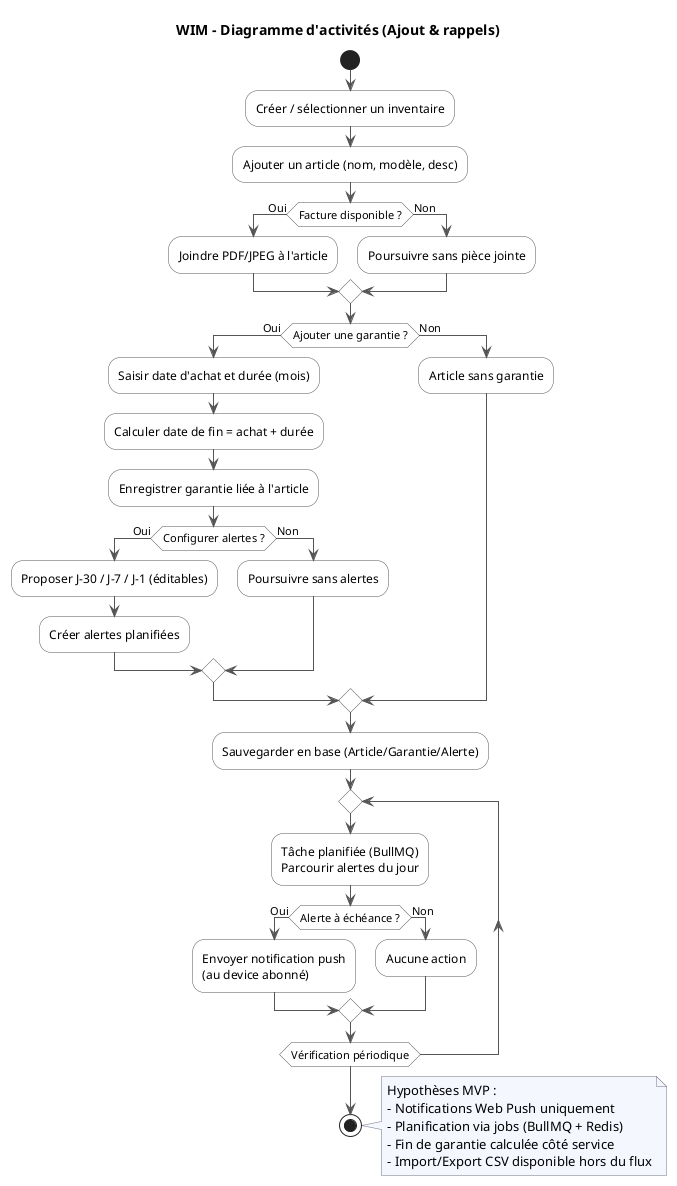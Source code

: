 @startuml
title WIM – Diagramme d'activités (Ajout & rappels)

skinparam activity {
  BackgroundColor #ffffff
  BorderColor #555
  ArrowColor #555
}
skinparam noteBackgroundColor #F5F7FF
skinparam noteBorderColor #6B7280

start

:Créer / sélectionner un inventaire;
:Ajouter un article (nom, modèle, desc);
if (Facture disponible ?) then (Oui)
  :Joindre PDF/JPEG à l'article;
else (Non)
  :Poursuivre sans pièce jointe;
endif

if (Ajouter une garantie ?) then (Oui)
  :Saisir date d'achat et durée (mois);
  :Calculer date de fin = achat + durée;
  :Enregistrer garantie liée à l'article;
  if (Configurer alertes ?) then (Oui)
    :Proposer J-30 / J-7 / J-1 (éditables);
    :Créer alertes planifiées;
  else (Non)
    :Poursuivre sans alertes;
  endif
else (Non)
  :Article sans garantie;
endif

:Sauvegarder en base (Article/Garantie/Alerte);

' Boucle de contrôle des alertes (scheduler)
repeat
  :Tâche planifiée (BullMQ)\nParcourir alertes du jour;
  if (Alerte à échéance ?) then (Oui)
    :Envoyer notification push\n(au device abonné);
  else (Non)
    :Aucune action;
  endif
repeat while (Vérification périodique)

stop

note right
Hypothèses MVP :
- Notifications Web Push uniquement
- Planification via jobs (BullMQ + Redis)
- Fin de garantie calculée côté service
- Import/Export CSV disponible hors du flux
end note
@enduml
